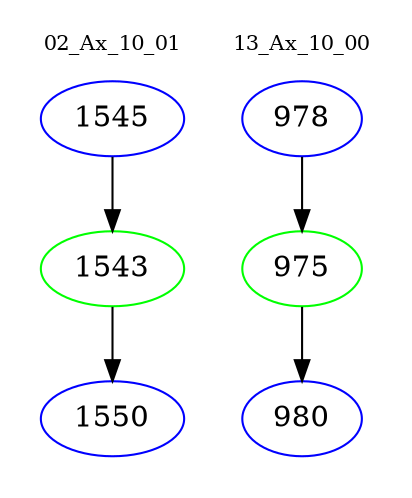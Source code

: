 digraph{
subgraph cluster_0 {
color = white
label = "02_Ax_10_01";
fontsize=10;
T0_1545 [label="1545", color="blue"]
T0_1545 -> T0_1543 [color="black"]
T0_1543 [label="1543", color="green"]
T0_1543 -> T0_1550 [color="black"]
T0_1550 [label="1550", color="blue"]
}
subgraph cluster_1 {
color = white
label = "13_Ax_10_00";
fontsize=10;
T1_978 [label="978", color="blue"]
T1_978 -> T1_975 [color="black"]
T1_975 [label="975", color="green"]
T1_975 -> T1_980 [color="black"]
T1_980 [label="980", color="blue"]
}
}
